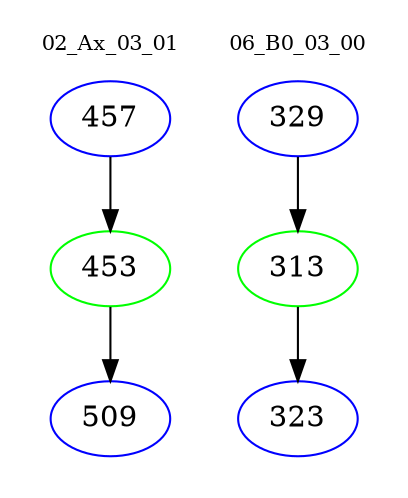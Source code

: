 digraph{
subgraph cluster_0 {
color = white
label = "02_Ax_03_01";
fontsize=10;
T0_457 [label="457", color="blue"]
T0_457 -> T0_453 [color="black"]
T0_453 [label="453", color="green"]
T0_453 -> T0_509 [color="black"]
T0_509 [label="509", color="blue"]
}
subgraph cluster_1 {
color = white
label = "06_B0_03_00";
fontsize=10;
T1_329 [label="329", color="blue"]
T1_329 -> T1_313 [color="black"]
T1_313 [label="313", color="green"]
T1_313 -> T1_323 [color="black"]
T1_323 [label="323", color="blue"]
}
}
